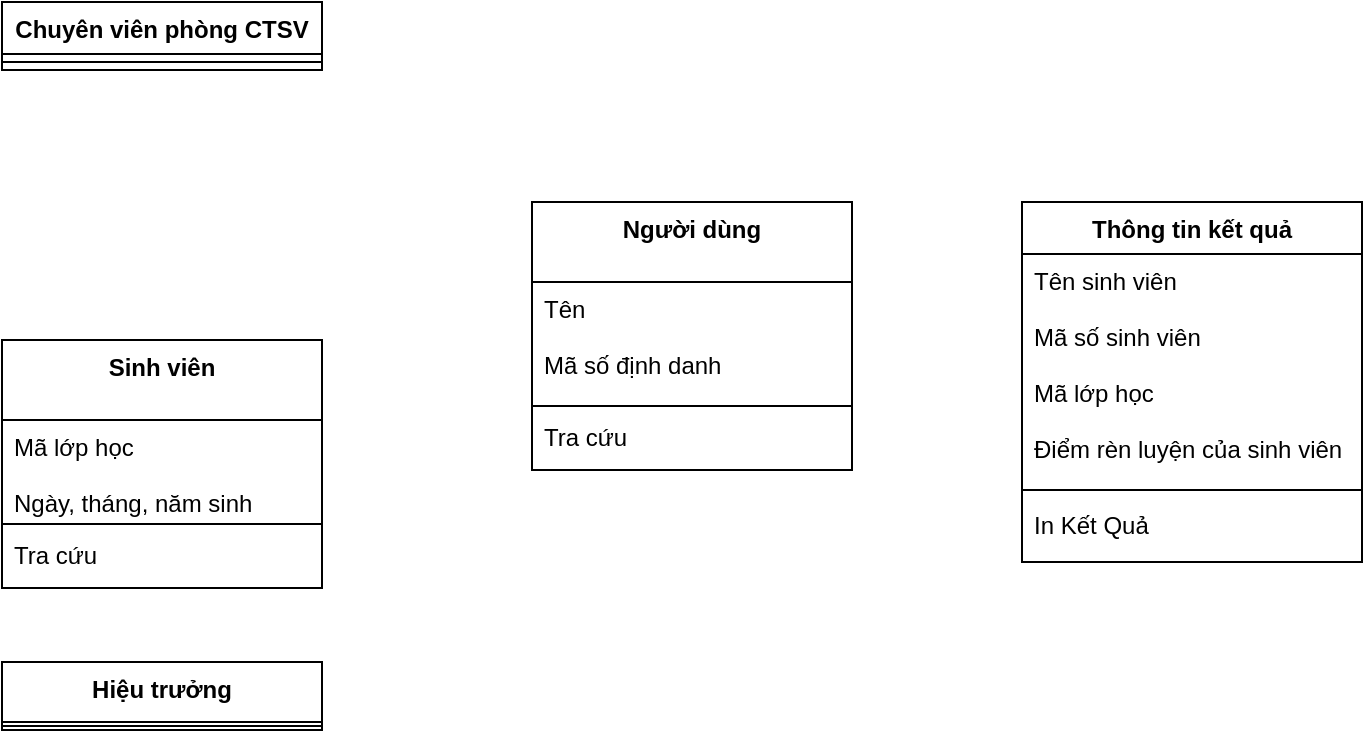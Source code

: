 <mxfile version="14.5.7" type="github"><diagram id="lN1oIPIFBO5UEOtGp9Dl" name="Page-1"><mxGraphModel dx="1447" dy="654" grid="1" gridSize="10" guides="1" tooltips="1" connect="1" arrows="1" fold="1" page="1" pageScale="1" pageWidth="850" pageHeight="1100" math="0" shadow="0"><root><mxCell id="0"/><mxCell id="1" parent="0"/><mxCell id="bo7EmflRAVcT8cXyEvkF-1" value="Sinh viên" style="swimlane;fontStyle=1;align=center;verticalAlign=top;childLayout=stackLayout;horizontal=1;startSize=40;horizontalStack=0;resizeParent=1;resizeParentMax=0;resizeLast=0;collapsible=1;marginBottom=0;" parent="1" vertex="1"><mxGeometry x="80" y="359" width="160" height="124" as="geometry"/></mxCell><mxCell id="bo7EmflRAVcT8cXyEvkF-2" value="Mã lớp học&#10;&#10;Ngày, tháng, năm sinh" style="text;strokeColor=none;fillColor=none;align=left;verticalAlign=top;spacingLeft=4;spacingRight=4;overflow=hidden;rotatable=0;points=[[0,0.5],[1,0.5]];portConstraint=eastwest;" parent="bo7EmflRAVcT8cXyEvkF-1" vertex="1"><mxGeometry y="40" width="160" height="50" as="geometry"/></mxCell><mxCell id="bo7EmflRAVcT8cXyEvkF-3" value="" style="line;strokeWidth=1;fillColor=none;align=left;verticalAlign=middle;spacingTop=-1;spacingLeft=3;spacingRight=3;rotatable=0;labelPosition=right;points=[];portConstraint=eastwest;" parent="bo7EmflRAVcT8cXyEvkF-1" vertex="1"><mxGeometry y="90" width="160" height="4" as="geometry"/></mxCell><mxCell id="bo7EmflRAVcT8cXyEvkF-4" value="Tra cứu" style="text;strokeColor=none;fillColor=none;align=left;verticalAlign=top;spacingLeft=4;spacingRight=4;overflow=hidden;rotatable=0;points=[[0,0.5],[1,0.5]];portConstraint=eastwest;" parent="bo7EmflRAVcT8cXyEvkF-1" vertex="1"><mxGeometry y="94" width="160" height="30" as="geometry"/></mxCell><mxCell id="bo7EmflRAVcT8cXyEvkF-5" value="Hiệu trưởng" style="swimlane;fontStyle=1;align=center;verticalAlign=top;childLayout=stackLayout;horizontal=1;startSize=30;horizontalStack=0;resizeParent=1;resizeParentMax=0;resizeLast=0;collapsible=1;marginBottom=0;" parent="1" vertex="1"><mxGeometry x="80" y="520" width="160" height="34" as="geometry"/></mxCell><mxCell id="bo7EmflRAVcT8cXyEvkF-7" value="" style="line;strokeWidth=1;fillColor=none;align=left;verticalAlign=middle;spacingTop=-1;spacingLeft=3;spacingRight=3;rotatable=0;labelPosition=right;points=[];portConstraint=eastwest;" parent="bo7EmflRAVcT8cXyEvkF-5" vertex="1"><mxGeometry y="30" width="160" height="4" as="geometry"/></mxCell><mxCell id="XV1muLffYJKfWX-jHzwo-1" value="Thông tin kết quả" style="swimlane;fontStyle=1;align=center;verticalAlign=top;childLayout=stackLayout;horizontal=1;startSize=26;horizontalStack=0;resizeParent=1;resizeParentMax=0;resizeLast=0;collapsible=1;marginBottom=0;" vertex="1" parent="1"><mxGeometry x="590" y="290" width="170" height="180" as="geometry"/></mxCell><mxCell id="XV1muLffYJKfWX-jHzwo-2" value="Tên sinh viên&#10;&#10;Mã số sinh viên&#10;&#10;Mã lớp học&#10;&#10;Điểm rèn luyện của sinh viên" style="text;strokeColor=none;fillColor=none;align=left;verticalAlign=top;spacingLeft=4;spacingRight=4;overflow=hidden;rotatable=0;points=[[0,0.5],[1,0.5]];portConstraint=eastwest;" vertex="1" parent="XV1muLffYJKfWX-jHzwo-1"><mxGeometry y="26" width="170" height="114" as="geometry"/></mxCell><mxCell id="XV1muLffYJKfWX-jHzwo-3" value="" style="line;strokeWidth=1;fillColor=none;align=left;verticalAlign=middle;spacingTop=-1;spacingLeft=3;spacingRight=3;rotatable=0;labelPosition=right;points=[];portConstraint=eastwest;" vertex="1" parent="XV1muLffYJKfWX-jHzwo-1"><mxGeometry y="140" width="170" height="8" as="geometry"/></mxCell><mxCell id="XV1muLffYJKfWX-jHzwo-4" value="In Kết Quả" style="text;strokeColor=none;fillColor=none;align=left;verticalAlign=top;spacingLeft=4;spacingRight=4;overflow=hidden;rotatable=0;points=[[0,0.5],[1,0.5]];portConstraint=eastwest;" vertex="1" parent="XV1muLffYJKfWX-jHzwo-1"><mxGeometry y="148" width="170" height="32" as="geometry"/></mxCell><mxCell id="XV1muLffYJKfWX-jHzwo-6" value="Chuyên viên phòng CTSV" style="swimlane;fontStyle=1;align=center;verticalAlign=top;childLayout=stackLayout;horizontal=1;startSize=26;horizontalStack=0;resizeParent=1;resizeParentMax=0;resizeLast=0;collapsible=1;marginBottom=0;" vertex="1" parent="1"><mxGeometry x="80" y="190" width="160" height="34" as="geometry"/></mxCell><mxCell id="XV1muLffYJKfWX-jHzwo-8" value="" style="line;strokeWidth=1;fillColor=none;align=left;verticalAlign=middle;spacingTop=-1;spacingLeft=3;spacingRight=3;rotatable=0;labelPosition=right;points=[];portConstraint=eastwest;" vertex="1" parent="XV1muLffYJKfWX-jHzwo-6"><mxGeometry y="26" width="160" height="8" as="geometry"/></mxCell><mxCell id="XV1muLffYJKfWX-jHzwo-10" value="Người dùng" style="swimlane;fontStyle=1;align=center;verticalAlign=top;childLayout=stackLayout;horizontal=1;startSize=40;horizontalStack=0;resizeParent=1;resizeParentMax=0;resizeLast=0;collapsible=1;marginBottom=0;" vertex="1" parent="1"><mxGeometry x="345" y="290" width="160" height="134" as="geometry"/></mxCell><mxCell id="XV1muLffYJKfWX-jHzwo-11" value="Tên &#10;&#10;Mã số định danh" style="text;strokeColor=none;fillColor=none;align=left;verticalAlign=top;spacingLeft=4;spacingRight=4;overflow=hidden;rotatable=0;points=[[0,0.5],[1,0.5]];portConstraint=eastwest;" vertex="1" parent="XV1muLffYJKfWX-jHzwo-10"><mxGeometry y="40" width="160" height="60" as="geometry"/></mxCell><mxCell id="XV1muLffYJKfWX-jHzwo-12" value="" style="line;strokeWidth=1;fillColor=none;align=left;verticalAlign=middle;spacingTop=-1;spacingLeft=3;spacingRight=3;rotatable=0;labelPosition=right;points=[];portConstraint=eastwest;" vertex="1" parent="XV1muLffYJKfWX-jHzwo-10"><mxGeometry y="100" width="160" height="4" as="geometry"/></mxCell><mxCell id="XV1muLffYJKfWX-jHzwo-13" value="Tra cứu" style="text;strokeColor=none;fillColor=none;align=left;verticalAlign=top;spacingLeft=4;spacingRight=4;overflow=hidden;rotatable=0;points=[[0,0.5],[1,0.5]];portConstraint=eastwest;" vertex="1" parent="XV1muLffYJKfWX-jHzwo-10"><mxGeometry y="104" width="160" height="30" as="geometry"/></mxCell></root></mxGraphModel></diagram></mxfile>
